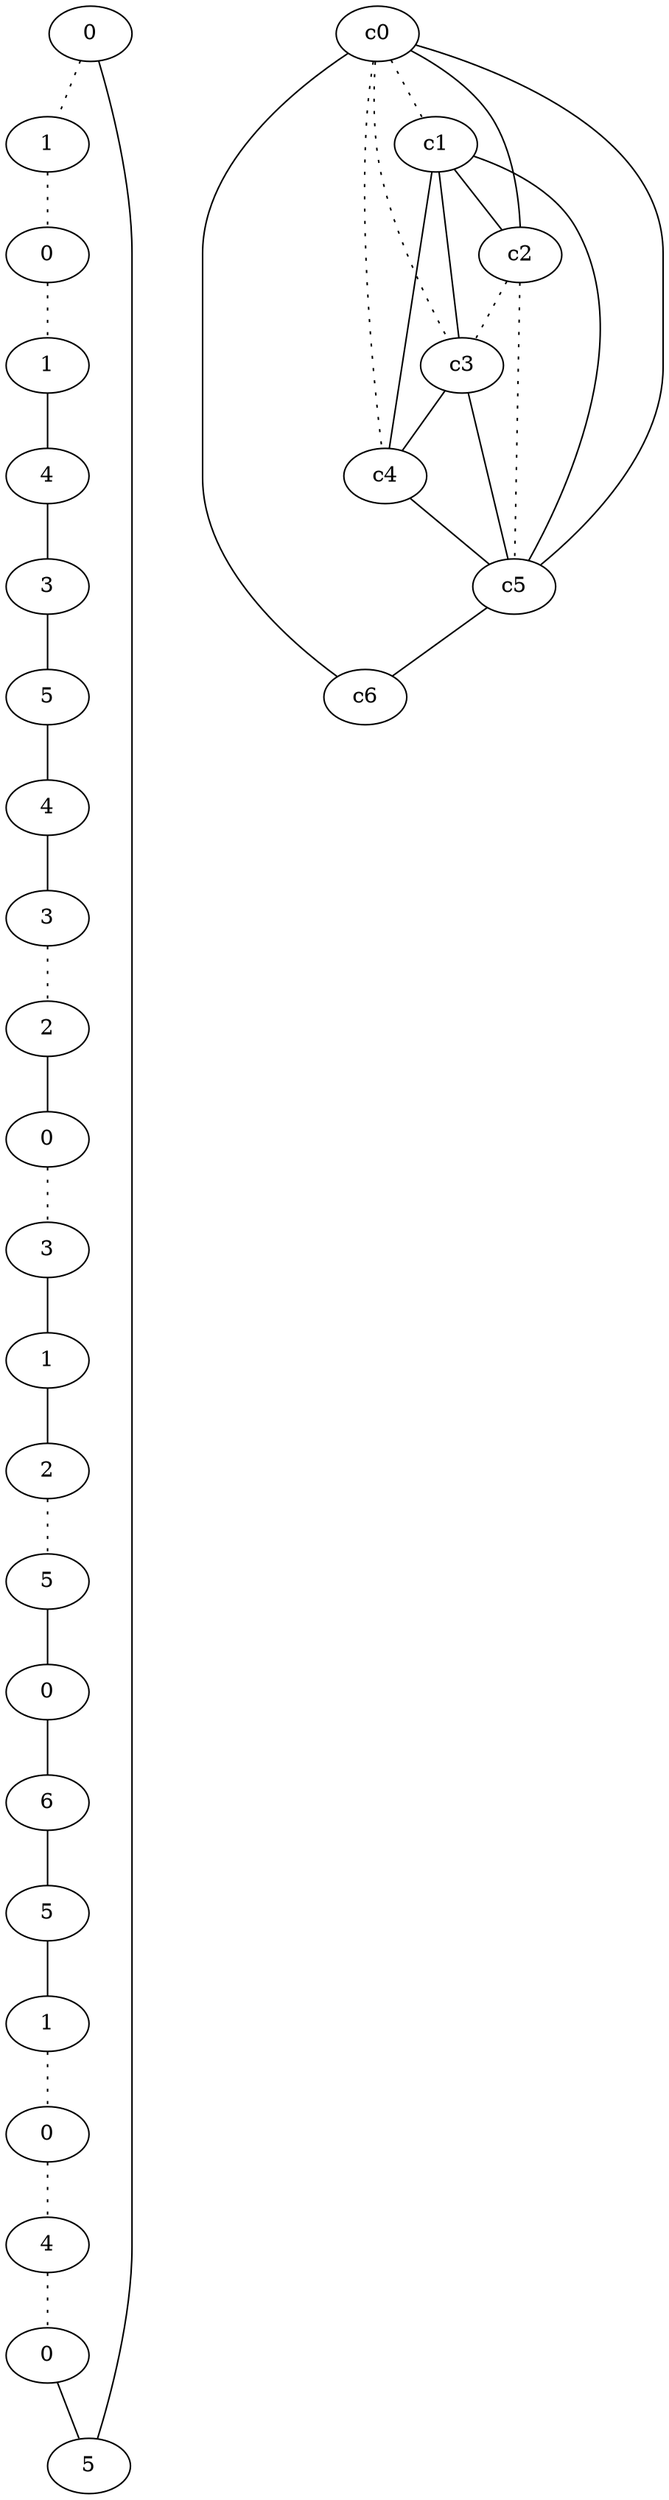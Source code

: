 graph {
a0[label=0];
a1[label=1];
a2[label=0];
a3[label=1];
a4[label=4];
a5[label=3];
a6[label=5];
a7[label=4];
a8[label=3];
a9[label=2];
a10[label=0];
a11[label=3];
a12[label=1];
a13[label=2];
a14[label=5];
a15[label=0];
a16[label=6];
a17[label=5];
a18[label=1];
a19[label=0];
a20[label=4];
a21[label=0];
a22[label=5];
a0 -- a1 [style=dotted];
a0 -- a22;
a1 -- a2 [style=dotted];
a2 -- a3 [style=dotted];
a3 -- a4;
a4 -- a5;
a5 -- a6;
a6 -- a7;
a7 -- a8;
a8 -- a9 [style=dotted];
a9 -- a10;
a10 -- a11 [style=dotted];
a11 -- a12;
a12 -- a13;
a13 -- a14 [style=dotted];
a14 -- a15;
a15 -- a16;
a16 -- a17;
a17 -- a18;
a18 -- a19 [style=dotted];
a19 -- a20 [style=dotted];
a20 -- a21 [style=dotted];
a21 -- a22;
c0 -- c1 [style=dotted];
c0 -- c2;
c0 -- c3 [style=dotted];
c0 -- c4 [style=dotted];
c0 -- c5;
c0 -- c6;
c1 -- c2;
c1 -- c3;
c1 -- c4;
c1 -- c5;
c2 -- c3 [style=dotted];
c2 -- c5 [style=dotted];
c3 -- c4;
c3 -- c5;
c4 -- c5;
c5 -- c6;
}
